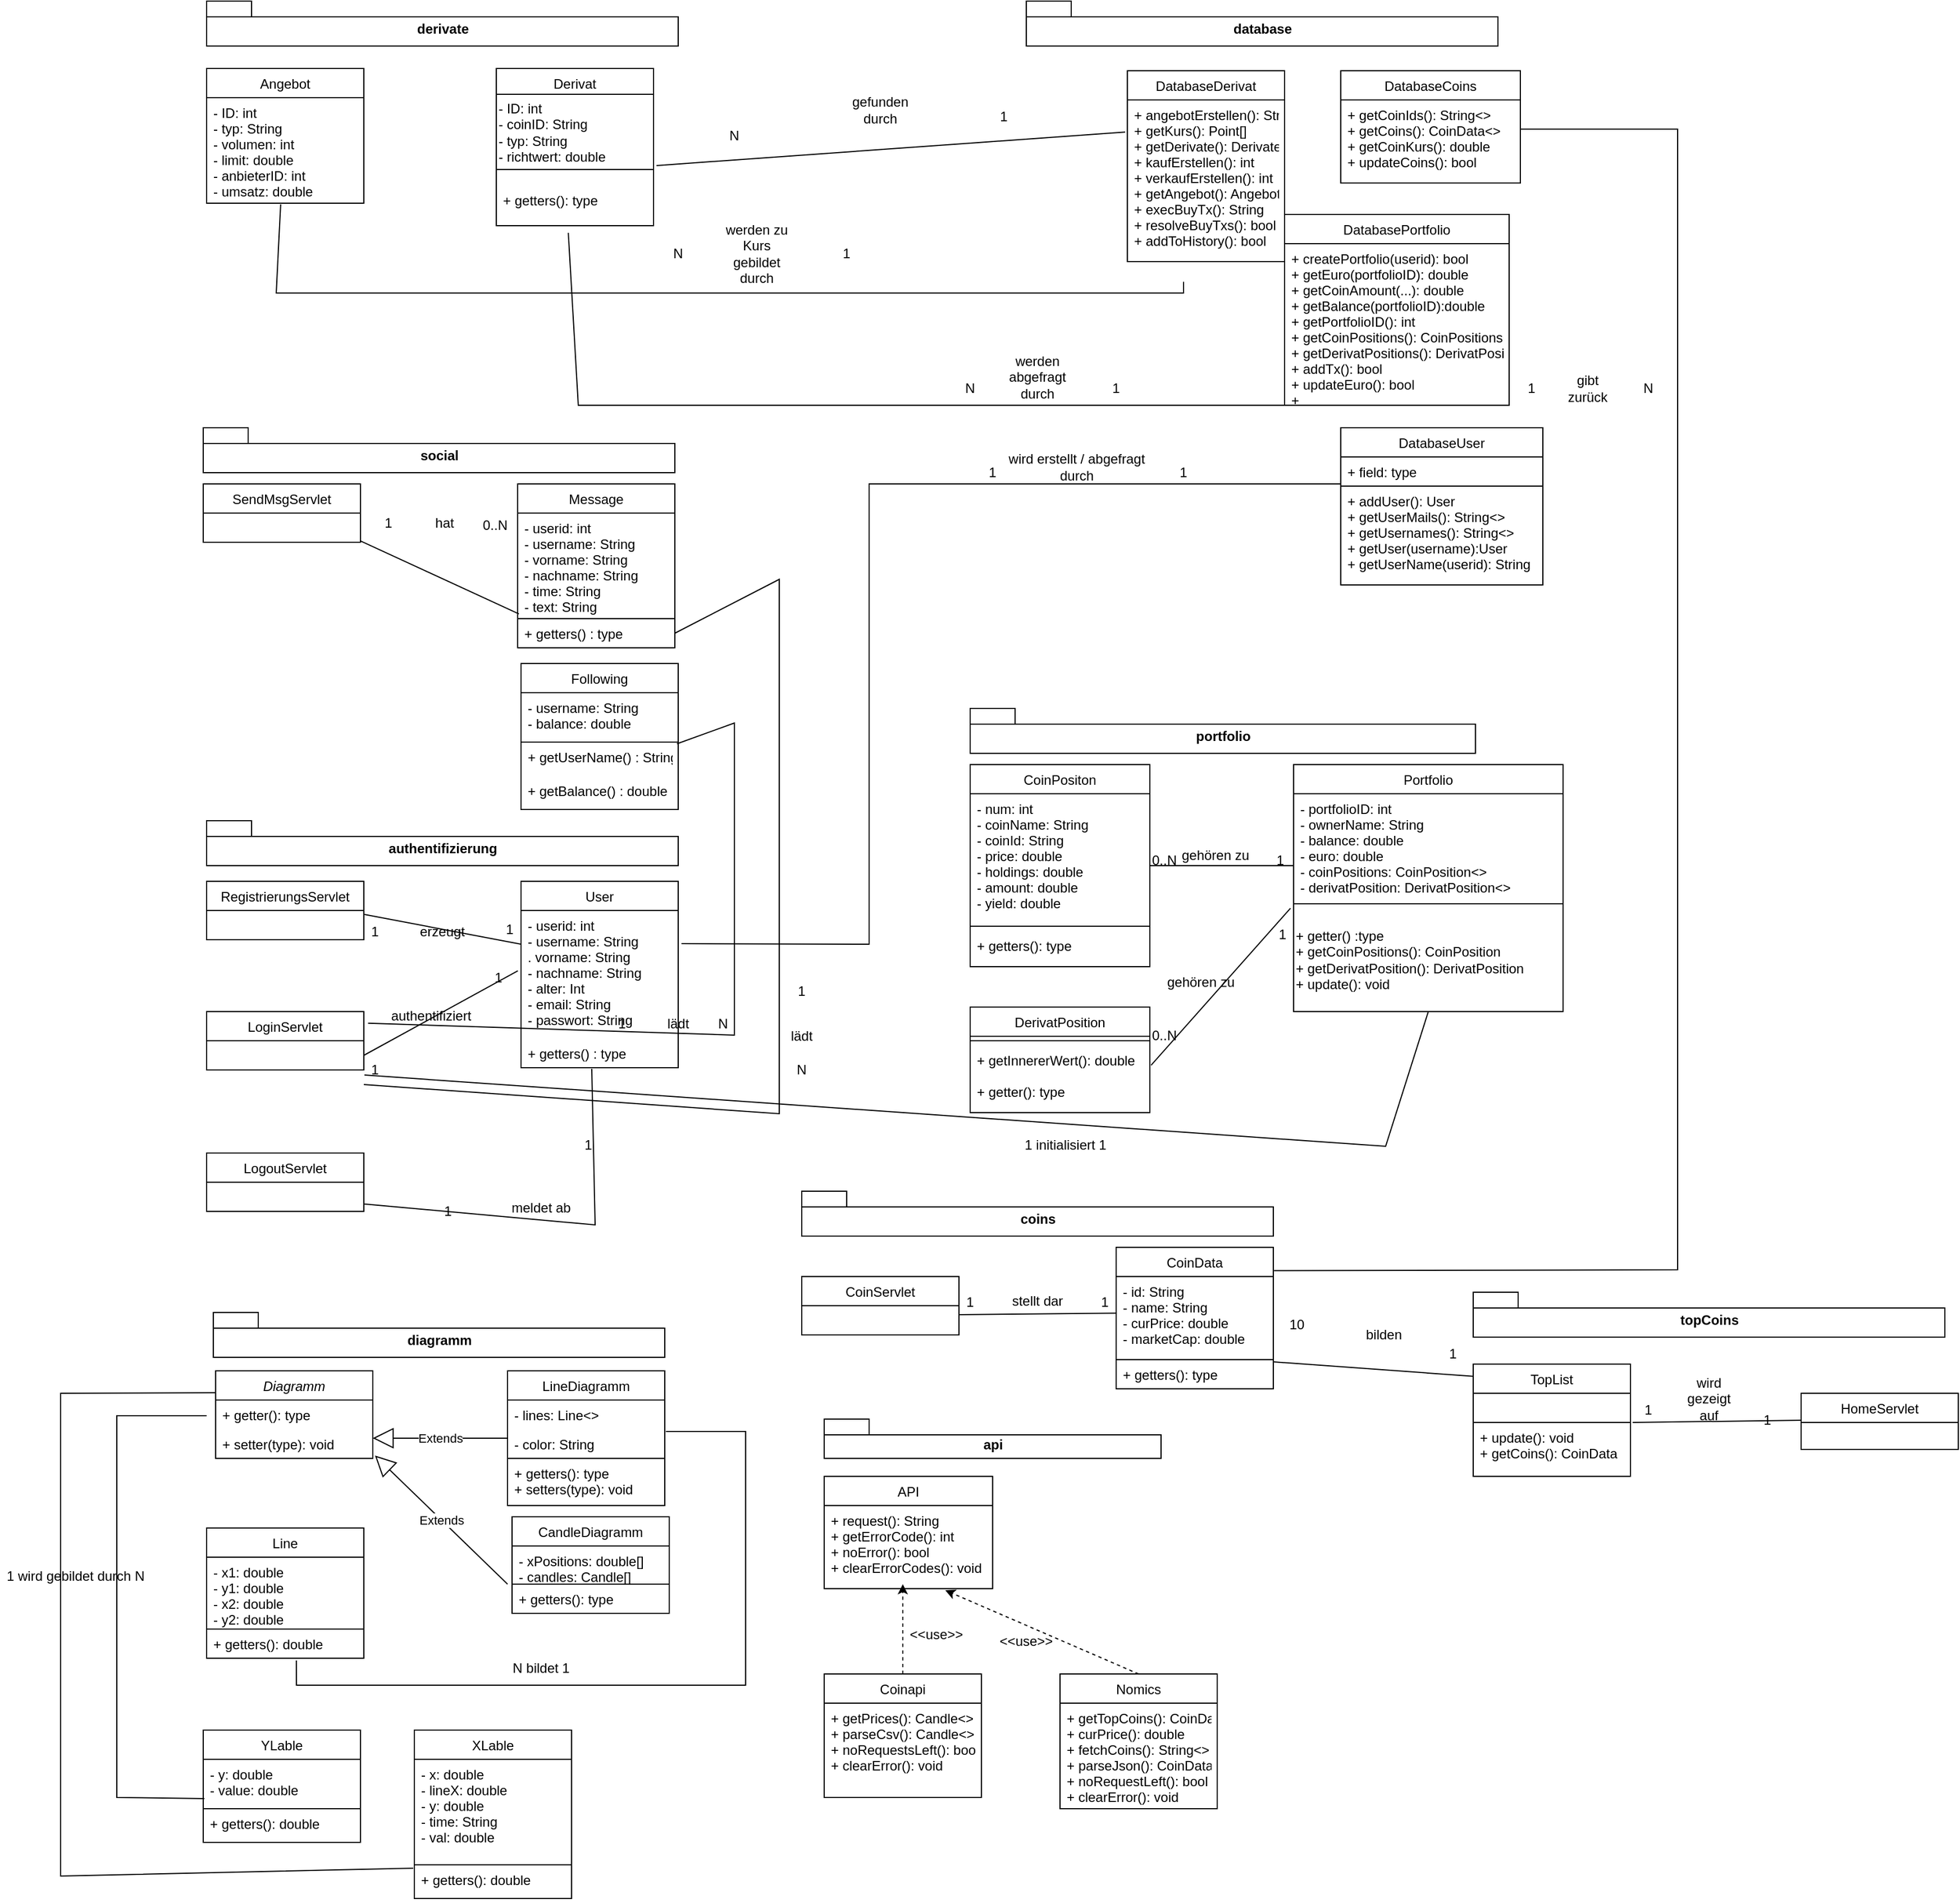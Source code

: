 <mxfile version="17.4.3" type="github">
  <diagram id="C5RBs43oDa-KdzZeNtuy" name="Page-1">
    <mxGraphModel dx="2999" dy="1777" grid="1" gridSize="10" guides="1" tooltips="1" connect="1" arrows="1" fold="1" page="1" pageScale="1" pageWidth="1169" pageHeight="827" math="0" shadow="0">
      <root>
        <mxCell id="WIyWlLk6GJQsqaUBKTNV-0" />
        <mxCell id="WIyWlLk6GJQsqaUBKTNV-1" parent="WIyWlLk6GJQsqaUBKTNV-0" />
        <mxCell id="zkfFHV4jXpPFQw0GAbJ--0" value="CoinPositon" style="swimlane;fontStyle=0;align=center;verticalAlign=top;childLayout=stackLayout;horizontal=1;startSize=26;horizontalStack=0;resizeParent=1;resizeLast=0;collapsible=1;marginBottom=0;rounded=0;shadow=0;strokeWidth=1;" parent="WIyWlLk6GJQsqaUBKTNV-1" vertex="1">
          <mxGeometry x="220" y="120" width="160" height="180" as="geometry">
            <mxRectangle x="230" y="140" width="160" height="26" as="alternateBounds" />
          </mxGeometry>
        </mxCell>
        <mxCell id="zkfFHV4jXpPFQw0GAbJ--2" value="- num: int&#xa;- coinName: String&#xa;- coinId: String&#xa;- price: double&#xa;- holdings: double&#xa;- amount: double&#xa;- yield: double&#xa;" style="text;align=left;verticalAlign=top;spacingLeft=4;spacingRight=4;overflow=hidden;rotatable=0;points=[[0,0.5],[1,0.5]];portConstraint=eastwest;rounded=0;shadow=0;html=0;" parent="zkfFHV4jXpPFQw0GAbJ--0" vertex="1">
          <mxGeometry y="26" width="160" height="114" as="geometry" />
        </mxCell>
        <mxCell id="zkfFHV4jXpPFQw0GAbJ--4" value="" style="line;html=1;strokeWidth=1;align=left;verticalAlign=middle;spacingTop=-1;spacingLeft=3;spacingRight=3;rotatable=0;labelPosition=right;points=[];portConstraint=eastwest;" parent="zkfFHV4jXpPFQw0GAbJ--0" vertex="1">
          <mxGeometry y="140" width="160" height="8" as="geometry" />
        </mxCell>
        <mxCell id="zkfFHV4jXpPFQw0GAbJ--5" value="+ getters(): type" style="text;align=left;verticalAlign=top;spacingLeft=4;spacingRight=4;overflow=hidden;rotatable=0;points=[[0,0.5],[1,0.5]];portConstraint=eastwest;" parent="zkfFHV4jXpPFQw0GAbJ--0" vertex="1">
          <mxGeometry y="148" width="160" height="22" as="geometry" />
        </mxCell>
        <mxCell id="zkfFHV4jXpPFQw0GAbJ--17" value="Portfolio" style="swimlane;fontStyle=0;align=center;verticalAlign=top;childLayout=stackLayout;horizontal=1;startSize=26;horizontalStack=0;resizeParent=1;resizeLast=0;collapsible=1;marginBottom=0;rounded=0;shadow=0;strokeWidth=1;" parent="WIyWlLk6GJQsqaUBKTNV-1" vertex="1">
          <mxGeometry x="508" y="120" width="240" height="220" as="geometry">
            <mxRectangle x="550" y="140" width="160" height="26" as="alternateBounds" />
          </mxGeometry>
        </mxCell>
        <mxCell id="zkfFHV4jXpPFQw0GAbJ--18" value="- portfolioID: int&#xa;- ownerName: String&#xa;- balance: double&#xa;- euro: double&#xa;- coinPositions: CoinPosition&lt;&gt;&#xa;- derivatPosition: DerivatPosition&lt;&gt;" style="text;align=left;verticalAlign=top;spacingLeft=4;spacingRight=4;overflow=hidden;rotatable=0;points=[[0,0.5],[1,0.5]];portConstraint=eastwest;" parent="zkfFHV4jXpPFQw0GAbJ--17" vertex="1">
          <mxGeometry y="26" width="240" height="94" as="geometry" />
        </mxCell>
        <mxCell id="zkfFHV4jXpPFQw0GAbJ--23" value="" style="line;html=1;strokeWidth=1;align=left;verticalAlign=middle;spacingTop=-1;spacingLeft=3;spacingRight=3;rotatable=0;labelPosition=right;points=[];portConstraint=eastwest;" parent="zkfFHV4jXpPFQw0GAbJ--17" vertex="1">
          <mxGeometry y="120" width="240" height="8" as="geometry" />
        </mxCell>
        <mxCell id="riOZHKqeXtfraxiCCozO-272" value="&lt;span style=&quot;&quot;&gt;+ getter() :type&lt;/span&gt;&lt;br style=&quot;padding: 0px; margin: 0px;&quot;&gt;&lt;span style=&quot;&quot;&gt;+ getCoinPositions(): CoinPosition&lt;/span&gt;&lt;br style=&quot;padding: 0px; margin: 0px;&quot;&gt;&lt;span style=&quot;&quot;&gt;+ getDerivatPosition(): DerivatPosition&lt;/span&gt;&lt;br style=&quot;padding: 0px; margin: 0px;&quot;&gt;&lt;span style=&quot;&quot;&gt;+ update(): void&lt;/span&gt;" style="text;html=1;strokeColor=none;fillColor=none;align=left;verticalAlign=middle;whiteSpace=wrap;rounded=0;" parent="zkfFHV4jXpPFQw0GAbJ--17" vertex="1">
          <mxGeometry y="128" width="240" height="92" as="geometry" />
        </mxCell>
        <mxCell id="zkfFHV4jXpPFQw0GAbJ--26" value="" style="endArrow=none;shadow=0;strokeWidth=1;rounded=0;endFill=0;edgeStyle=elbowEdgeStyle;elbow=vertical;strokeColor=default;" parent="WIyWlLk6GJQsqaUBKTNV-1" source="zkfFHV4jXpPFQw0GAbJ--0" target="zkfFHV4jXpPFQw0GAbJ--17" edge="1">
          <mxGeometry x="0.5" y="41" relative="1" as="geometry">
            <mxPoint x="380" y="192" as="sourcePoint" />
            <mxPoint x="540" y="192" as="targetPoint" />
            <mxPoint x="-40" y="32" as="offset" />
          </mxGeometry>
        </mxCell>
        <mxCell id="zkfFHV4jXpPFQw0GAbJ--27" value="0..N" style="resizable=0;align=left;verticalAlign=bottom;labelBackgroundColor=none;fontSize=12;" parent="zkfFHV4jXpPFQw0GAbJ--26" connectable="0" vertex="1">
          <mxGeometry x="-1" relative="1" as="geometry">
            <mxPoint y="4" as="offset" />
          </mxGeometry>
        </mxCell>
        <mxCell id="zkfFHV4jXpPFQw0GAbJ--28" value="1" style="resizable=0;align=right;verticalAlign=bottom;labelBackgroundColor=none;fontSize=12;" parent="zkfFHV4jXpPFQw0GAbJ--26" connectable="0" vertex="1">
          <mxGeometry x="1" relative="1" as="geometry">
            <mxPoint x="-7" y="4" as="offset" />
          </mxGeometry>
        </mxCell>
        <mxCell id="zkfFHV4jXpPFQw0GAbJ--29" value="gehören zu" style="text;html=1;resizable=0;points=[];;align=center;verticalAlign=middle;labelBackgroundColor=none;rounded=0;shadow=0;strokeWidth=1;fontSize=12;" parent="zkfFHV4jXpPFQw0GAbJ--26" vertex="1" connectable="0">
          <mxGeometry x="0.5" y="49" relative="1" as="geometry">
            <mxPoint x="-38" y="40" as="offset" />
          </mxGeometry>
        </mxCell>
        <mxCell id="riOZHKqeXtfraxiCCozO-1" value="DerivatPosition&#xa;" style="swimlane;fontStyle=0;align=center;verticalAlign=top;childLayout=stackLayout;horizontal=1;startSize=26;horizontalStack=0;resizeParent=1;resizeParentMax=0;resizeLast=0;collapsible=1;marginBottom=0;" parent="WIyWlLk6GJQsqaUBKTNV-1" vertex="1">
          <mxGeometry x="220" y="336" width="160" height="94" as="geometry" />
        </mxCell>
        <mxCell id="riOZHKqeXtfraxiCCozO-3" value="" style="line;strokeWidth=1;fillColor=none;align=left;verticalAlign=middle;spacingTop=-1;spacingLeft=3;spacingRight=3;rotatable=0;labelPosition=right;points=[];portConstraint=eastwest;" parent="riOZHKqeXtfraxiCCozO-1" vertex="1">
          <mxGeometry y="26" width="160" height="8" as="geometry" />
        </mxCell>
        <mxCell id="riOZHKqeXtfraxiCCozO-4" value="+ getInnererWert(): double&#xa;&#xa;+ getter(): type" style="text;strokeColor=none;fillColor=none;align=left;verticalAlign=top;spacingLeft=4;spacingRight=4;overflow=hidden;rotatable=0;points=[[0,0.5],[1,0.5]];portConstraint=eastwest;" parent="riOZHKqeXtfraxiCCozO-1" vertex="1">
          <mxGeometry y="34" width="160" height="60" as="geometry" />
        </mxCell>
        <mxCell id="riOZHKqeXtfraxiCCozO-6" value="gehören zu" style="text;html=1;resizable=0;points=[];;align=center;verticalAlign=middle;labelBackgroundColor=none;rounded=0;shadow=0;strokeWidth=1;fontSize=12;" parent="WIyWlLk6GJQsqaUBKTNV-1" vertex="1" connectable="0">
          <mxGeometry x="430" y="310" as="geometry">
            <mxPoint x="-5" y="4" as="offset" />
          </mxGeometry>
        </mxCell>
        <mxCell id="riOZHKqeXtfraxiCCozO-7" value="0..N" style="resizable=0;align=left;verticalAlign=bottom;labelBackgroundColor=none;fontSize=12;" parent="WIyWlLk6GJQsqaUBKTNV-1" connectable="0" vertex="1">
          <mxGeometry x="380" y="370" as="geometry" />
        </mxCell>
        <mxCell id="riOZHKqeXtfraxiCCozO-8" value="1" style="resizable=0;align=right;verticalAlign=bottom;labelBackgroundColor=none;fontSize=12;" parent="WIyWlLk6GJQsqaUBKTNV-1" connectable="0" vertex="1">
          <mxGeometry x="508.003" y="210" as="geometry">
            <mxPoint x="-5" y="70" as="offset" />
          </mxGeometry>
        </mxCell>
        <mxCell id="riOZHKqeXtfraxiCCozO-9" value="" style="endArrow=none;html=1;rounded=0;entryX=-0.017;entryY=-0.013;entryDx=0;entryDy=0;entryPerimeter=0;exitX=1.007;exitY=0.994;exitDx=0;exitDy=0;exitPerimeter=0;" parent="WIyWlLk6GJQsqaUBKTNV-1" edge="1">
          <mxGeometry width="50" height="50" relative="1" as="geometry">
            <mxPoint x="381.12" y="387.844" as="sourcePoint" />
            <mxPoint x="505.28" y="247.948" as="targetPoint" />
          </mxGeometry>
        </mxCell>
        <mxCell id="riOZHKqeXtfraxiCCozO-11" value="Diagramm" style="swimlane;fontStyle=2;childLayout=stackLayout;horizontal=1;startSize=26;fillColor=none;horizontalStack=0;resizeParent=1;resizeParentMax=0;resizeLast=0;collapsible=1;marginBottom=0;" parent="WIyWlLk6GJQsqaUBKTNV-1" vertex="1">
          <mxGeometry x="-452" y="660" width="140" height="78" as="geometry" />
        </mxCell>
        <mxCell id="riOZHKqeXtfraxiCCozO-12" value="+ getter(): type" style="text;strokeColor=none;fillColor=none;align=left;verticalAlign=top;spacingLeft=4;spacingRight=4;overflow=hidden;rotatable=0;points=[[0,0.5],[1,0.5]];portConstraint=eastwest;" parent="riOZHKqeXtfraxiCCozO-11" vertex="1">
          <mxGeometry y="26" width="140" height="26" as="geometry" />
        </mxCell>
        <mxCell id="riOZHKqeXtfraxiCCozO-13" value="+ setter(type): void" style="text;strokeColor=none;fillColor=none;align=left;verticalAlign=top;spacingLeft=4;spacingRight=4;overflow=hidden;rotatable=0;points=[[0,0.5],[1,0.5]];portConstraint=eastwest;" parent="riOZHKqeXtfraxiCCozO-11" vertex="1">
          <mxGeometry y="52" width="140" height="26" as="geometry" />
        </mxCell>
        <mxCell id="riOZHKqeXtfraxiCCozO-15" value="Extends" style="endArrow=block;endSize=16;endFill=0;html=1;rounded=0;strokeColor=default;" parent="WIyWlLk6GJQsqaUBKTNV-1" edge="1">
          <mxGeometry width="160" relative="1" as="geometry">
            <mxPoint x="-192" y="720" as="sourcePoint" />
            <mxPoint x="-312" y="720" as="targetPoint" />
          </mxGeometry>
        </mxCell>
        <mxCell id="riOZHKqeXtfraxiCCozO-16" value="LineDiagramm" style="swimlane;fontStyle=0;childLayout=stackLayout;horizontal=1;startSize=26;fillColor=none;horizontalStack=0;resizeParent=1;resizeParentMax=0;resizeLast=0;collapsible=1;marginBottom=0;" parent="WIyWlLk6GJQsqaUBKTNV-1" vertex="1">
          <mxGeometry x="-192" y="660" width="140" height="120" as="geometry" />
        </mxCell>
        <mxCell id="riOZHKqeXtfraxiCCozO-17" value="- lines: Line&lt;&gt;" style="text;strokeColor=none;fillColor=none;align=left;verticalAlign=top;spacingLeft=4;spacingRight=4;overflow=hidden;rotatable=0;points=[[0,0.5],[1,0.5]];portConstraint=eastwest;" parent="riOZHKqeXtfraxiCCozO-16" vertex="1">
          <mxGeometry y="26" width="140" height="26" as="geometry" />
        </mxCell>
        <mxCell id="riOZHKqeXtfraxiCCozO-18" value="- color: String" style="text;strokeColor=none;fillColor=none;align=left;verticalAlign=top;spacingLeft=4;spacingRight=4;overflow=hidden;rotatable=0;points=[[0,0.5],[1,0.5]];portConstraint=eastwest;" parent="riOZHKqeXtfraxiCCozO-16" vertex="1">
          <mxGeometry y="52" width="140" height="26" as="geometry" />
        </mxCell>
        <mxCell id="riOZHKqeXtfraxiCCozO-19" value="+ getters(): type&#xa;+ setters(type): void" style="text;strokeColor=default;fillColor=none;align=left;verticalAlign=top;spacingLeft=4;spacingRight=4;overflow=hidden;rotatable=0;points=[[0,0.5],[1,0.5]];portConstraint=eastwest;" parent="riOZHKqeXtfraxiCCozO-16" vertex="1">
          <mxGeometry y="78" width="140" height="42" as="geometry" />
        </mxCell>
        <mxCell id="riOZHKqeXtfraxiCCozO-24" value="CandleDiagramm" style="swimlane;fontStyle=0;childLayout=stackLayout;horizontal=1;startSize=26;fillColor=none;horizontalStack=0;resizeParent=1;resizeParentMax=0;resizeLast=0;collapsible=1;marginBottom=0;" parent="WIyWlLk6GJQsqaUBKTNV-1" vertex="1">
          <mxGeometry x="-188" y="790" width="140" height="86" as="geometry" />
        </mxCell>
        <mxCell id="riOZHKqeXtfraxiCCozO-25" value="- xPositions: double[]&#xa;- candles: Candle[]" style="text;strokeColor=none;fillColor=none;align=left;verticalAlign=top;spacingLeft=4;spacingRight=4;overflow=hidden;rotatable=0;points=[[0,0.5],[1,0.5]];portConstraint=eastwest;" parent="riOZHKqeXtfraxiCCozO-24" vertex="1">
          <mxGeometry y="26" width="140" height="34" as="geometry" />
        </mxCell>
        <mxCell id="riOZHKqeXtfraxiCCozO-26" value="+ getters(): type" style="text;strokeColor=default;fillColor=none;align=left;verticalAlign=top;spacingLeft=4;spacingRight=4;overflow=hidden;rotatable=0;points=[[0,0.5],[1,0.5]];portConstraint=eastwest;" parent="riOZHKqeXtfraxiCCozO-24" vertex="1">
          <mxGeometry y="60" width="140" height="26" as="geometry" />
        </mxCell>
        <mxCell id="riOZHKqeXtfraxiCCozO-28" value="Extends" style="endArrow=block;endSize=16;endFill=0;html=1;rounded=0;strokeColor=default;entryX=1.014;entryY=0.904;entryDx=0;entryDy=0;entryPerimeter=0;" parent="WIyWlLk6GJQsqaUBKTNV-1" target="riOZHKqeXtfraxiCCozO-13" edge="1">
          <mxGeometry width="160" relative="1" as="geometry">
            <mxPoint x="-192" y="850" as="sourcePoint" />
            <mxPoint x="-212" y="890" as="targetPoint" />
          </mxGeometry>
        </mxCell>
        <mxCell id="riOZHKqeXtfraxiCCozO-33" value="SendMsgServlet" style="swimlane;fontStyle=0;childLayout=stackLayout;horizontal=1;startSize=26;fillColor=none;horizontalStack=0;resizeParent=1;resizeParentMax=0;resizeLast=0;collapsible=1;marginBottom=0;" parent="WIyWlLk6GJQsqaUBKTNV-1" vertex="1">
          <mxGeometry x="-463" y="-130" width="140" height="52" as="geometry" />
        </mxCell>
        <mxCell id="riOZHKqeXtfraxiCCozO-37" value="Message" style="swimlane;fontStyle=0;childLayout=stackLayout;horizontal=1;startSize=26;fillColor=none;horizontalStack=0;resizeParent=1;resizeParentMax=0;resizeLast=0;collapsible=1;marginBottom=0;" parent="WIyWlLk6GJQsqaUBKTNV-1" vertex="1">
          <mxGeometry x="-183" y="-130" width="140" height="146" as="geometry" />
        </mxCell>
        <mxCell id="riOZHKqeXtfraxiCCozO-38" value="- userid: int &#xa;- username: String&#xa;- vorname: String&#xa;- nachname: String&#xa;- time: String&#xa;- text: String" style="text;strokeColor=default;fillColor=none;align=left;verticalAlign=top;spacingLeft=4;spacingRight=4;overflow=hidden;rotatable=0;points=[[0,0.5],[1,0.5]];portConstraint=eastwest;" parent="riOZHKqeXtfraxiCCozO-37" vertex="1">
          <mxGeometry y="26" width="140" height="94" as="geometry" />
        </mxCell>
        <mxCell id="riOZHKqeXtfraxiCCozO-39" value="+ getters() : type" style="text;strokeColor=none;fillColor=none;align=left;verticalAlign=top;spacingLeft=4;spacingRight=4;overflow=hidden;rotatable=0;points=[[0,0.5],[1,0.5]];portConstraint=eastwest;" parent="riOZHKqeXtfraxiCCozO-37" vertex="1">
          <mxGeometry y="120" width="140" height="26" as="geometry" />
        </mxCell>
        <mxCell id="riOZHKqeXtfraxiCCozO-41" value="" style="endArrow=none;html=1;rounded=0;strokeColor=default;entryX=0.008;entryY=0.955;entryDx=0;entryDy=0;entryPerimeter=0;exitX=1;exitY=0.955;exitDx=0;exitDy=0;exitPerimeter=0;" parent="WIyWlLk6GJQsqaUBKTNV-1" target="riOZHKqeXtfraxiCCozO-38" edge="1">
          <mxGeometry width="50" height="50" relative="1" as="geometry">
            <mxPoint x="-323" y="-79.17" as="sourcePoint" />
            <mxPoint x="-243" y="-110" as="targetPoint" />
          </mxGeometry>
        </mxCell>
        <mxCell id="riOZHKqeXtfraxiCCozO-46" value="hat" style="text;html=1;strokeColor=none;fillColor=none;align=center;verticalAlign=middle;whiteSpace=wrap;rounded=0;" parent="WIyWlLk6GJQsqaUBKTNV-1" vertex="1">
          <mxGeometry x="-263" y="-110" width="30" height="30" as="geometry" />
        </mxCell>
        <mxCell id="riOZHKqeXtfraxiCCozO-47" value="1" style="text;html=1;strokeColor=none;fillColor=none;align=center;verticalAlign=middle;whiteSpace=wrap;rounded=0;" parent="WIyWlLk6GJQsqaUBKTNV-1" vertex="1">
          <mxGeometry x="-323" y="-105" width="50" height="20" as="geometry" />
        </mxCell>
        <mxCell id="riOZHKqeXtfraxiCCozO-48" value="0..N" style="text;html=1;strokeColor=none;fillColor=none;align=center;verticalAlign=middle;whiteSpace=wrap;rounded=0;" parent="WIyWlLk6GJQsqaUBKTNV-1" vertex="1">
          <mxGeometry x="-233" y="-108" width="60" height="30" as="geometry" />
        </mxCell>
        <mxCell id="riOZHKqeXtfraxiCCozO-49" value="social&lt;br&gt;" style="shape=folder;fontStyle=1;spacingTop=10;tabWidth=40;tabHeight=14;tabPosition=left;html=1;" parent="WIyWlLk6GJQsqaUBKTNV-1" vertex="1">
          <mxGeometry x="-463" y="-180" width="420" height="40" as="geometry" />
        </mxCell>
        <mxCell id="riOZHKqeXtfraxiCCozO-50" value="topCoins" style="shape=folder;fontStyle=1;spacingTop=10;tabWidth=40;tabHeight=14;tabPosition=left;html=1;" parent="WIyWlLk6GJQsqaUBKTNV-1" vertex="1">
          <mxGeometry x="668" y="590" width="420" height="40" as="geometry" />
        </mxCell>
        <mxCell id="riOZHKqeXtfraxiCCozO-52" value="coins" style="shape=folder;fontStyle=1;spacingTop=10;tabWidth=40;tabHeight=14;tabPosition=left;html=1;" parent="WIyWlLk6GJQsqaUBKTNV-1" vertex="1">
          <mxGeometry x="70" y="500" width="420" height="40" as="geometry" />
        </mxCell>
        <mxCell id="riOZHKqeXtfraxiCCozO-53" value="CoinData" style="swimlane;fontStyle=0;childLayout=stackLayout;horizontal=1;startSize=26;fillColor=none;horizontalStack=0;resizeParent=1;resizeParentMax=0;resizeLast=0;collapsible=1;marginBottom=0;" parent="WIyWlLk6GJQsqaUBKTNV-1" vertex="1">
          <mxGeometry x="350" y="550" width="140" height="126" as="geometry" />
        </mxCell>
        <mxCell id="riOZHKqeXtfraxiCCozO-54" value="- id: String&#xa;- name: String&#xa;- curPrice: double&#xa;- marketCap: double" style="text;strokeColor=none;fillColor=none;align=left;verticalAlign=top;spacingLeft=4;spacingRight=4;overflow=hidden;rotatable=0;points=[[0,0.5],[1,0.5]];portConstraint=eastwest;" parent="riOZHKqeXtfraxiCCozO-53" vertex="1">
          <mxGeometry y="26" width="140" height="74" as="geometry" />
        </mxCell>
        <mxCell id="riOZHKqeXtfraxiCCozO-56" value="+ getters(): type" style="text;strokeColor=default;fillColor=none;align=left;verticalAlign=top;spacingLeft=4;spacingRight=4;overflow=hidden;rotatable=0;points=[[0,0.5],[1,0.5]];portConstraint=eastwest;" parent="riOZHKqeXtfraxiCCozO-53" vertex="1">
          <mxGeometry y="100" width="140" height="26" as="geometry" />
        </mxCell>
        <mxCell id="riOZHKqeXtfraxiCCozO-57" value="TopList" style="swimlane;fontStyle=0;childLayout=stackLayout;horizontal=1;startSize=26;fillColor=none;horizontalStack=0;resizeParent=1;resizeParentMax=0;resizeLast=0;collapsible=1;marginBottom=0;" parent="WIyWlLk6GJQsqaUBKTNV-1" vertex="1">
          <mxGeometry x="668" y="654" width="140" height="100" as="geometry" />
        </mxCell>
        <mxCell id="riOZHKqeXtfraxiCCozO-59" value="" style="text;strokeColor=default;fillColor=none;align=left;verticalAlign=top;spacingLeft=4;spacingRight=4;overflow=hidden;rotatable=0;points=[[0,0.5],[1,0.5]];portConstraint=eastwest;" parent="riOZHKqeXtfraxiCCozO-57" vertex="1">
          <mxGeometry y="26" width="140" height="26" as="geometry" />
        </mxCell>
        <mxCell id="riOZHKqeXtfraxiCCozO-60" value="+ update(): void&#xa;+ getCoins(): CoinData" style="text;strokeColor=none;fillColor=none;align=left;verticalAlign=top;spacingLeft=4;spacingRight=4;overflow=hidden;rotatable=0;points=[[0,0.5],[1,0.5]];portConstraint=eastwest;" parent="riOZHKqeXtfraxiCCozO-57" vertex="1">
          <mxGeometry y="52" width="140" height="48" as="geometry" />
        </mxCell>
        <mxCell id="riOZHKqeXtfraxiCCozO-61" value="portfolio" style="shape=folder;fontStyle=1;spacingTop=10;tabWidth=40;tabHeight=14;tabPosition=left;html=1;" parent="WIyWlLk6GJQsqaUBKTNV-1" vertex="1">
          <mxGeometry x="220" y="70" width="450" height="40" as="geometry" />
        </mxCell>
        <mxCell id="riOZHKqeXtfraxiCCozO-62" value="" style="endArrow=none;html=1;rounded=0;strokeColor=default;exitX=1;exitY=0.077;exitDx=0;exitDy=0;exitPerimeter=0;entryX=0;entryY=0.109;entryDx=0;entryDy=0;entryPerimeter=0;" parent="WIyWlLk6GJQsqaUBKTNV-1" source="riOZHKqeXtfraxiCCozO-56" target="riOZHKqeXtfraxiCCozO-57" edge="1">
          <mxGeometry width="50" height="50" relative="1" as="geometry">
            <mxPoint x="570" y="720" as="sourcePoint" />
            <mxPoint x="660" y="660" as="targetPoint" />
          </mxGeometry>
        </mxCell>
        <mxCell id="riOZHKqeXtfraxiCCozO-63" value="bilden" style="text;html=1;strokeColor=none;fillColor=none;align=center;verticalAlign=middle;whiteSpace=wrap;rounded=0;" parent="WIyWlLk6GJQsqaUBKTNV-1" vertex="1">
          <mxGeometry x="540.5" y="622" width="95" height="12" as="geometry" />
        </mxCell>
        <mxCell id="riOZHKqeXtfraxiCCozO-64" value="1" style="text;html=1;strokeColor=none;fillColor=none;align=center;verticalAlign=middle;whiteSpace=wrap;rounded=0;" parent="WIyWlLk6GJQsqaUBKTNV-1" vertex="1">
          <mxGeometry x="620" y="630" width="60" height="30" as="geometry" />
        </mxCell>
        <mxCell id="riOZHKqeXtfraxiCCozO-65" value="10" style="text;html=1;strokeColor=none;fillColor=none;align=center;verticalAlign=middle;whiteSpace=wrap;rounded=0;" parent="WIyWlLk6GJQsqaUBKTNV-1" vertex="1">
          <mxGeometry x="480.5" y="604" width="60" height="30" as="geometry" />
        </mxCell>
        <mxCell id="riOZHKqeXtfraxiCCozO-66" value="HomeServlet" style="swimlane;fontStyle=0;childLayout=stackLayout;horizontal=1;startSize=26;fillColor=none;horizontalStack=0;resizeParent=1;resizeParentMax=0;resizeLast=0;collapsible=1;marginBottom=0;" parent="WIyWlLk6GJQsqaUBKTNV-1" vertex="1">
          <mxGeometry x="960" y="680" width="140" height="50" as="geometry" />
        </mxCell>
        <mxCell id="riOZHKqeXtfraxiCCozO-70" value="" style="endArrow=none;html=1;rounded=0;strokeColor=default;entryX=1;entryY=0.5;entryDx=0;entryDy=0;" parent="WIyWlLk6GJQsqaUBKTNV-1" target="riOZHKqeXtfraxiCCozO-71" edge="1">
          <mxGeometry width="50" height="50" relative="1" as="geometry">
            <mxPoint x="810" y="706" as="sourcePoint" />
            <mxPoint x="940" y="680.156" as="targetPoint" />
          </mxGeometry>
        </mxCell>
        <mxCell id="riOZHKqeXtfraxiCCozO-71" value="1" style="text;html=1;strokeColor=none;fillColor=none;align=center;verticalAlign=middle;whiteSpace=wrap;rounded=0;" parent="WIyWlLk6GJQsqaUBKTNV-1" vertex="1">
          <mxGeometry x="900" y="689" width="60" height="30" as="geometry" />
        </mxCell>
        <mxCell id="riOZHKqeXtfraxiCCozO-72" value="1" style="text;html=1;strokeColor=none;fillColor=none;align=center;verticalAlign=middle;whiteSpace=wrap;rounded=0;" parent="WIyWlLk6GJQsqaUBKTNV-1" vertex="1">
          <mxGeometry x="800" y="680" width="48" height="30" as="geometry" />
        </mxCell>
        <mxCell id="riOZHKqeXtfraxiCCozO-73" value="wird gezeigt auf" style="text;html=1;strokeColor=none;fillColor=none;align=center;verticalAlign=middle;whiteSpace=wrap;rounded=0;" parent="WIyWlLk6GJQsqaUBKTNV-1" vertex="1">
          <mxGeometry x="848" y="670" width="60" height="30" as="geometry" />
        </mxCell>
        <mxCell id="riOZHKqeXtfraxiCCozO-74" value="CoinServlet" style="swimlane;fontStyle=0;childLayout=stackLayout;horizontal=1;startSize=26;fillColor=none;horizontalStack=0;resizeParent=1;resizeParentMax=0;resizeLast=0;collapsible=1;marginBottom=0;" parent="WIyWlLk6GJQsqaUBKTNV-1" vertex="1">
          <mxGeometry x="70" y="576" width="140" height="52" as="geometry" />
        </mxCell>
        <mxCell id="riOZHKqeXtfraxiCCozO-78" value="" style="endArrow=none;html=1;rounded=0;strokeColor=default;entryX=0.004;entryY=0.256;entryDx=0;entryDy=0;entryPerimeter=0;" parent="WIyWlLk6GJQsqaUBKTNV-1" edge="1">
          <mxGeometry width="50" height="50" relative="1" as="geometry">
            <mxPoint x="210" y="610" as="sourcePoint" />
            <mxPoint x="350.56" y="608.656" as="targetPoint" />
          </mxGeometry>
        </mxCell>
        <mxCell id="riOZHKqeXtfraxiCCozO-79" value="1" style="text;html=1;strokeColor=none;fillColor=none;align=center;verticalAlign=middle;whiteSpace=wrap;rounded=0;" parent="WIyWlLk6GJQsqaUBKTNV-1" vertex="1">
          <mxGeometry x="190" y="584" width="60" height="30" as="geometry" />
        </mxCell>
        <mxCell id="riOZHKqeXtfraxiCCozO-80" value="1" style="text;html=1;strokeColor=none;fillColor=none;align=center;verticalAlign=middle;whiteSpace=wrap;rounded=0;" parent="WIyWlLk6GJQsqaUBKTNV-1" vertex="1">
          <mxGeometry x="310" y="583" width="60" height="31" as="geometry" />
        </mxCell>
        <mxCell id="riOZHKqeXtfraxiCCozO-81" value="stellt dar" style="text;html=1;strokeColor=none;fillColor=none;align=center;verticalAlign=middle;whiteSpace=wrap;rounded=0;" parent="WIyWlLk6GJQsqaUBKTNV-1" vertex="1">
          <mxGeometry x="250" y="583" width="60" height="30" as="geometry" />
        </mxCell>
        <mxCell id="riOZHKqeXtfraxiCCozO-169" value="authentifizierung" style="shape=folder;fontStyle=1;spacingTop=10;tabWidth=40;tabHeight=14;tabPosition=left;html=1;" parent="WIyWlLk6GJQsqaUBKTNV-1" vertex="1">
          <mxGeometry x="-460" y="170" width="420" height="40" as="geometry" />
        </mxCell>
        <mxCell id="riOZHKqeXtfraxiCCozO-170" value="RegistrierungsServlet" style="swimlane;fontStyle=0;childLayout=stackLayout;horizontal=1;startSize=26;fillColor=none;horizontalStack=0;resizeParent=1;resizeParentMax=0;resizeLast=0;collapsible=1;marginBottom=0;" parent="WIyWlLk6GJQsqaUBKTNV-1" vertex="1">
          <mxGeometry x="-460" y="224" width="140" height="52" as="geometry" />
        </mxCell>
        <mxCell id="riOZHKqeXtfraxiCCozO-174" value="User" style="swimlane;fontStyle=0;childLayout=stackLayout;horizontal=1;startSize=26;fillColor=none;horizontalStack=0;resizeParent=1;resizeParentMax=0;resizeLast=0;collapsible=1;marginBottom=0;" parent="WIyWlLk6GJQsqaUBKTNV-1" vertex="1">
          <mxGeometry x="-180" y="224" width="140" height="166" as="geometry" />
        </mxCell>
        <mxCell id="riOZHKqeXtfraxiCCozO-175" value="- userid: int&#xa;- username: String&#xa;. vorname: String&#xa;- nachname: String&#xa;- alter: Int&#xa;- email: String&#xa;- passwort: String" style="text;strokeColor=none;fillColor=none;align=left;verticalAlign=top;spacingLeft=4;spacingRight=4;overflow=hidden;rotatable=0;points=[[0,0.5],[1,0.5]];portConstraint=eastwest;" parent="riOZHKqeXtfraxiCCozO-174" vertex="1">
          <mxGeometry y="26" width="140" height="114" as="geometry" />
        </mxCell>
        <mxCell id="riOZHKqeXtfraxiCCozO-291" value="+ getters() : type" style="text;strokeColor=none;fillColor=none;align=left;verticalAlign=top;spacingLeft=4;spacingRight=4;overflow=hidden;rotatable=0;points=[[0,0.5],[1,0.5]];portConstraint=eastwest;" parent="riOZHKqeXtfraxiCCozO-174" vertex="1">
          <mxGeometry y="140" width="140" height="26" as="geometry" />
        </mxCell>
        <mxCell id="riOZHKqeXtfraxiCCozO-178" value="" style="endArrow=none;html=1;rounded=0;strokeColor=default;exitX=1.004;exitY=0.135;exitDx=0;exitDy=0;exitPerimeter=0;" parent="WIyWlLk6GJQsqaUBKTNV-1" edge="1">
          <mxGeometry width="50" height="50" relative="1" as="geometry">
            <mxPoint x="-319.44" y="253.51" as="sourcePoint" />
            <mxPoint x="-180" y="280" as="targetPoint" />
          </mxGeometry>
        </mxCell>
        <mxCell id="riOZHKqeXtfraxiCCozO-179" value="erzeugt" style="text;html=1;strokeColor=none;fillColor=none;align=center;verticalAlign=middle;whiteSpace=wrap;rounded=0;" parent="WIyWlLk6GJQsqaUBKTNV-1" vertex="1">
          <mxGeometry x="-280" y="254" width="60" height="30" as="geometry" />
        </mxCell>
        <mxCell id="riOZHKqeXtfraxiCCozO-180" value="1" style="text;html=1;strokeColor=none;fillColor=none;align=center;verticalAlign=middle;whiteSpace=wrap;rounded=0;" parent="WIyWlLk6GJQsqaUBKTNV-1" vertex="1">
          <mxGeometry x="-340" y="261" width="60" height="16" as="geometry" />
        </mxCell>
        <mxCell id="riOZHKqeXtfraxiCCozO-183" value="1" style="text;html=1;strokeColor=none;fillColor=none;align=center;verticalAlign=middle;whiteSpace=wrap;rounded=0;" parent="WIyWlLk6GJQsqaUBKTNV-1" vertex="1">
          <mxGeometry x="-220" y="254" width="60" height="26" as="geometry" />
        </mxCell>
        <mxCell id="riOZHKqeXtfraxiCCozO-184" value="LoginServlet" style="swimlane;fontStyle=0;childLayout=stackLayout;horizontal=1;startSize=26;fillColor=none;horizontalStack=0;resizeParent=1;resizeParentMax=0;resizeLast=0;collapsible=1;marginBottom=0;" parent="WIyWlLk6GJQsqaUBKTNV-1" vertex="1">
          <mxGeometry x="-460" y="340" width="140" height="52" as="geometry" />
        </mxCell>
        <mxCell id="riOZHKqeXtfraxiCCozO-190" value="" style="endArrow=none;html=1;rounded=0;strokeColor=default;entryX=-0.02;entryY=1.064;entryDx=0;entryDy=0;entryPerimeter=0;exitX=1;exitY=0.5;exitDx=0;exitDy=0;" parent="WIyWlLk6GJQsqaUBKTNV-1" edge="1">
          <mxGeometry width="50" height="50" relative="1" as="geometry">
            <mxPoint x="-320" y="379" as="sourcePoint" />
            <mxPoint x="-182.8" y="303.664" as="targetPoint" />
          </mxGeometry>
        </mxCell>
        <mxCell id="riOZHKqeXtfraxiCCozO-191" value="authentifiziert" style="text;html=1;strokeColor=none;fillColor=none;align=center;verticalAlign=middle;whiteSpace=wrap;rounded=0;" parent="WIyWlLk6GJQsqaUBKTNV-1" vertex="1">
          <mxGeometry x="-290" y="328" width="60" height="32" as="geometry" />
        </mxCell>
        <mxCell id="riOZHKqeXtfraxiCCozO-192" value="1" style="text;html=1;strokeColor=none;fillColor=none;align=center;verticalAlign=middle;whiteSpace=wrap;rounded=0;" parent="WIyWlLk6GJQsqaUBKTNV-1" vertex="1">
          <mxGeometry x="-340" y="377" width="60" height="30" as="geometry" />
        </mxCell>
        <mxCell id="riOZHKqeXtfraxiCCozO-193" value="1" style="text;html=1;strokeColor=none;fillColor=none;align=center;verticalAlign=middle;whiteSpace=wrap;rounded=0;" parent="WIyWlLk6GJQsqaUBKTNV-1" vertex="1">
          <mxGeometry x="-230" y="295" width="60" height="30" as="geometry" />
        </mxCell>
        <mxCell id="riOZHKqeXtfraxiCCozO-194" value="" style="endArrow=none;html=1;rounded=0;strokeColor=default;exitX=1;exitY=0.5;exitDx=0;exitDy=0;entryX=1;entryY=0.5;entryDx=0;entryDy=0;" parent="WIyWlLk6GJQsqaUBKTNV-1" source="riOZHKqeXtfraxiCCozO-39" edge="1">
          <mxGeometry width="50" height="50" relative="1" as="geometry">
            <mxPoint x="50" y="160" as="sourcePoint" />
            <mxPoint x="-320" y="405" as="targetPoint" />
            <Array as="points">
              <mxPoint x="50" y="-45" />
              <mxPoint x="50" y="431" />
            </Array>
          </mxGeometry>
        </mxCell>
        <mxCell id="riOZHKqeXtfraxiCCozO-195" value="lädt" style="text;html=1;strokeColor=none;fillColor=none;align=center;verticalAlign=middle;whiteSpace=wrap;rounded=0;" parent="WIyWlLk6GJQsqaUBKTNV-1" vertex="1">
          <mxGeometry x="40" y="347" width="60" height="30" as="geometry" />
        </mxCell>
        <mxCell id="riOZHKqeXtfraxiCCozO-196" value="1" style="text;html=1;strokeColor=none;fillColor=none;align=center;verticalAlign=middle;whiteSpace=wrap;rounded=0;" parent="WIyWlLk6GJQsqaUBKTNV-1" vertex="1">
          <mxGeometry x="40" y="307" width="60" height="30" as="geometry" />
        </mxCell>
        <mxCell id="riOZHKqeXtfraxiCCozO-197" value="N" style="text;html=1;strokeColor=none;fillColor=none;align=center;verticalAlign=middle;whiteSpace=wrap;rounded=0;" parent="WIyWlLk6GJQsqaUBKTNV-1" vertex="1">
          <mxGeometry x="40" y="377" width="60" height="30" as="geometry" />
        </mxCell>
        <mxCell id="riOZHKqeXtfraxiCCozO-198" value="Following" style="swimlane;fontStyle=0;childLayout=stackLayout;horizontal=1;startSize=26;fillColor=none;horizontalStack=0;resizeParent=1;resizeParentMax=0;resizeLast=0;collapsible=1;marginBottom=0;" parent="WIyWlLk6GJQsqaUBKTNV-1" vertex="1">
          <mxGeometry x="-180" y="30" width="140" height="130" as="geometry" />
        </mxCell>
        <mxCell id="riOZHKqeXtfraxiCCozO-199" value="- username: String&#xa;- balance: double" style="text;strokeColor=default;fillColor=none;align=left;verticalAlign=top;spacingLeft=4;spacingRight=4;overflow=hidden;rotatable=0;points=[[0,0.5],[1,0.5]];portConstraint=eastwest;" parent="riOZHKqeXtfraxiCCozO-198" vertex="1">
          <mxGeometry y="26" width="140" height="44" as="geometry" />
        </mxCell>
        <mxCell id="riOZHKqeXtfraxiCCozO-200" value="+ getUserName() : String" style="text;strokeColor=none;fillColor=none;align=left;verticalAlign=top;spacingLeft=4;spacingRight=4;overflow=hidden;rotatable=0;points=[[0,0.5],[1,0.5]];portConstraint=eastwest;" parent="riOZHKqeXtfraxiCCozO-198" vertex="1">
          <mxGeometry y="70" width="140" height="30" as="geometry" />
        </mxCell>
        <mxCell id="riOZHKqeXtfraxiCCozO-201" value="+ getBalance() : double" style="text;strokeColor=none;fillColor=none;align=left;verticalAlign=top;spacingLeft=4;spacingRight=4;overflow=hidden;rotatable=0;points=[[0,0.5],[1,0.5]];portConstraint=eastwest;" parent="riOZHKqeXtfraxiCCozO-198" vertex="1">
          <mxGeometry y="100" width="140" height="30" as="geometry" />
        </mxCell>
        <mxCell id="riOZHKqeXtfraxiCCozO-202" value="" style="endArrow=none;html=1;rounded=0;strokeColor=default;exitX=0.992;exitY=0.051;exitDx=0;exitDy=0;exitPerimeter=0;entryX=1.027;entryY=0.2;entryDx=0;entryDy=0;entryPerimeter=0;" parent="WIyWlLk6GJQsqaUBKTNV-1" source="riOZHKqeXtfraxiCCozO-200" target="riOZHKqeXtfraxiCCozO-184" edge="1">
          <mxGeometry width="50" height="50" relative="1" as="geometry">
            <mxPoint x="-40" y="110" as="sourcePoint" />
            <mxPoint x="10" y="290" as="targetPoint" />
            <Array as="points">
              <mxPoint x="10" y="83" />
              <mxPoint x="10" y="361" />
            </Array>
          </mxGeometry>
        </mxCell>
        <mxCell id="riOZHKqeXtfraxiCCozO-203" value="lädt" style="text;html=1;strokeColor=none;fillColor=none;align=center;verticalAlign=middle;whiteSpace=wrap;rounded=0;" parent="WIyWlLk6GJQsqaUBKTNV-1" vertex="1">
          <mxGeometry x="-70" y="336" width="60" height="30" as="geometry" />
        </mxCell>
        <mxCell id="riOZHKqeXtfraxiCCozO-204" value="1" style="text;html=1;strokeColor=none;fillColor=none;align=center;verticalAlign=middle;whiteSpace=wrap;rounded=0;" parent="WIyWlLk6GJQsqaUBKTNV-1" vertex="1">
          <mxGeometry x="-120" y="336" width="60" height="30" as="geometry" />
        </mxCell>
        <mxCell id="riOZHKqeXtfraxiCCozO-205" value="N" style="text;html=1;strokeColor=none;fillColor=none;align=center;verticalAlign=middle;whiteSpace=wrap;rounded=0;" parent="WIyWlLk6GJQsqaUBKTNV-1" vertex="1">
          <mxGeometry x="-30" y="336" width="60" height="30" as="geometry" />
        </mxCell>
        <mxCell id="riOZHKqeXtfraxiCCozO-206" value="LogoutServlet" style="swimlane;fontStyle=0;childLayout=stackLayout;horizontal=1;startSize=26;fillColor=none;horizontalStack=0;resizeParent=1;resizeParentMax=0;resizeLast=0;collapsible=1;marginBottom=0;" parent="WIyWlLk6GJQsqaUBKTNV-1" vertex="1">
          <mxGeometry x="-460" y="466" width="140" height="52" as="geometry" />
        </mxCell>
        <mxCell id="riOZHKqeXtfraxiCCozO-210" value="" style="endArrow=none;html=1;rounded=0;strokeColor=default;entryX=0.45;entryY=1.038;entryDx=0;entryDy=0;entryPerimeter=0;" parent="WIyWlLk6GJQsqaUBKTNV-1" target="riOZHKqeXtfraxiCCozO-291" edge="1">
          <mxGeometry width="50" height="50" relative="1" as="geometry">
            <mxPoint x="-320" y="511.341" as="sourcePoint" />
            <mxPoint x="-114" y="420" as="targetPoint" />
            <Array as="points">
              <mxPoint x="-114" y="530" />
            </Array>
          </mxGeometry>
        </mxCell>
        <mxCell id="riOZHKqeXtfraxiCCozO-211" value="1" style="text;html=1;strokeColor=none;fillColor=none;align=center;verticalAlign=middle;whiteSpace=wrap;rounded=0;" parent="WIyWlLk6GJQsqaUBKTNV-1" vertex="1">
          <mxGeometry x="-275" y="503" width="60" height="30" as="geometry" />
        </mxCell>
        <mxCell id="riOZHKqeXtfraxiCCozO-212" value="1" style="text;html=1;strokeColor=none;fillColor=none;align=center;verticalAlign=middle;whiteSpace=wrap;rounded=0;" parent="WIyWlLk6GJQsqaUBKTNV-1" vertex="1">
          <mxGeometry x="-150" y="444" width="60" height="30" as="geometry" />
        </mxCell>
        <mxCell id="riOZHKqeXtfraxiCCozO-213" value="meldet ab" style="text;html=1;strokeColor=none;fillColor=none;align=center;verticalAlign=middle;whiteSpace=wrap;rounded=0;" parent="WIyWlLk6GJQsqaUBKTNV-1" vertex="1">
          <mxGeometry x="-192" y="500" width="60" height="30" as="geometry" />
        </mxCell>
        <mxCell id="riOZHKqeXtfraxiCCozO-214" value="" style="endArrow=none;html=1;rounded=0;strokeColor=default;exitX=1.004;exitY=0.173;exitDx=0;exitDy=0;exitPerimeter=0;entryX=0.5;entryY=1;entryDx=0;entryDy=0;" parent="WIyWlLk6GJQsqaUBKTNV-1" target="zkfFHV4jXpPFQw0GAbJ--17" edge="1">
          <mxGeometry width="50" height="50" relative="1" as="geometry">
            <mxPoint x="-319.44" y="396.498" as="sourcePoint" />
            <mxPoint x="588.133" y="278" as="targetPoint" />
            <Array as="points">
              <mxPoint x="590" y="460" />
            </Array>
          </mxGeometry>
        </mxCell>
        <mxCell id="riOZHKqeXtfraxiCCozO-215" value="1 initialisiert 1" style="text;html=1;strokeColor=none;fillColor=none;align=center;verticalAlign=middle;whiteSpace=wrap;rounded=0;" parent="WIyWlLk6GJQsqaUBKTNV-1" vertex="1">
          <mxGeometry x="250" y="444" width="110" height="30" as="geometry" />
        </mxCell>
        <mxCell id="riOZHKqeXtfraxiCCozO-217" value="diagramm" style="shape=folder;fontStyle=1;spacingTop=10;tabWidth=40;tabHeight=14;tabPosition=left;html=1;" parent="WIyWlLk6GJQsqaUBKTNV-1" vertex="1">
          <mxGeometry x="-454" y="608" width="402" height="40" as="geometry" />
        </mxCell>
        <mxCell id="riOZHKqeXtfraxiCCozO-218" value="derivate" style="shape=folder;fontStyle=1;spacingTop=10;tabWidth=40;tabHeight=14;tabPosition=left;html=1;" parent="WIyWlLk6GJQsqaUBKTNV-1" vertex="1">
          <mxGeometry x="-460" y="-560" width="420" height="40" as="geometry" />
        </mxCell>
        <mxCell id="riOZHKqeXtfraxiCCozO-219" value="Angebot" style="swimlane;fontStyle=0;childLayout=stackLayout;horizontal=1;startSize=26;fillColor=none;horizontalStack=0;resizeParent=1;resizeParentMax=0;resizeLast=0;collapsible=1;marginBottom=0;" parent="WIyWlLk6GJQsqaUBKTNV-1" vertex="1">
          <mxGeometry x="-460" y="-500" width="140" height="120" as="geometry" />
        </mxCell>
        <mxCell id="riOZHKqeXtfraxiCCozO-220" value="- ID: int&#xa;- typ: String&#xa;- volumen: int&#xa;- limit: double&#xa;- anbieterID: int&#xa;- umsatz: double" style="text;strokeColor=none;fillColor=none;align=left;verticalAlign=top;spacingLeft=4;spacingRight=4;overflow=hidden;rotatable=0;points=[[0,0.5],[1,0.5]];portConstraint=eastwest;" parent="riOZHKqeXtfraxiCCozO-219" vertex="1">
          <mxGeometry y="26" width="140" height="94" as="geometry" />
        </mxCell>
        <mxCell id="riOZHKqeXtfraxiCCozO-228" value="Derivat" style="swimlane;fontStyle=0;align=center;verticalAlign=top;childLayout=stackLayout;horizontal=1;startSize=23;horizontalStack=0;resizeParent=1;resizeParentMax=0;resizeLast=0;collapsible=1;marginBottom=0;" parent="WIyWlLk6GJQsqaUBKTNV-1" vertex="1">
          <mxGeometry x="-202" y="-500" width="140" height="140" as="geometry" />
        </mxCell>
        <mxCell id="riOZHKqeXtfraxiCCozO-292" value="- ID: int&lt;br&gt;- coinID: String&lt;br&gt;- typ: String&lt;br&gt;- richtwert: double" style="text;html=1;strokeColor=none;fillColor=none;align=left;verticalAlign=middle;whiteSpace=wrap;rounded=0;" parent="riOZHKqeXtfraxiCCozO-228" vertex="1">
          <mxGeometry y="23" width="140" height="67" as="geometry" />
        </mxCell>
        <mxCell id="riOZHKqeXtfraxiCCozO-231" value="&#xa;+ getters(): type" style="text;strokeColor=default;fillColor=none;align=left;verticalAlign=top;spacingLeft=4;spacingRight=4;overflow=hidden;rotatable=0;points=[[0,0.5],[1,0.5]];portConstraint=eastwest;" parent="riOZHKqeXtfraxiCCozO-228" vertex="1">
          <mxGeometry y="90" width="140" height="50" as="geometry" />
        </mxCell>
        <mxCell id="riOZHKqeXtfraxiCCozO-233" value="database" style="shape=folder;fontStyle=1;spacingTop=10;tabWidth=40;tabHeight=14;tabPosition=left;html=1;" parent="WIyWlLk6GJQsqaUBKTNV-1" vertex="1">
          <mxGeometry x="270" y="-560" width="420" height="40" as="geometry" />
        </mxCell>
        <mxCell id="riOZHKqeXtfraxiCCozO-234" value="DatabaseCoins" style="swimlane;fontStyle=0;childLayout=stackLayout;horizontal=1;startSize=26;fillColor=none;horizontalStack=0;resizeParent=1;resizeParentMax=0;resizeLast=0;collapsible=1;marginBottom=0;" parent="WIyWlLk6GJQsqaUBKTNV-1" vertex="1">
          <mxGeometry x="550" y="-498" width="160" height="100" as="geometry" />
        </mxCell>
        <mxCell id="riOZHKqeXtfraxiCCozO-235" value="+ getCoinIds(): String&lt;&gt;&#xa;+ getCoins(): CoinData&lt;&gt;&#xa;+ getCoinKurs(): double&#xa;+ updateCoins(): bool&#xa;" style="text;strokeColor=none;fillColor=none;align=left;verticalAlign=top;spacingLeft=4;spacingRight=4;overflow=hidden;rotatable=0;points=[[0,0.5],[1,0.5]];portConstraint=eastwest;" parent="riOZHKqeXtfraxiCCozO-234" vertex="1">
          <mxGeometry y="26" width="160" height="74" as="geometry" />
        </mxCell>
        <mxCell id="riOZHKqeXtfraxiCCozO-238" value="" style="endArrow=none;html=1;rounded=0;strokeColor=default;entryX=1.004;entryY=-0.071;entryDx=0;entryDy=0;entryPerimeter=0;" parent="WIyWlLk6GJQsqaUBKTNV-1" target="riOZHKqeXtfraxiCCozO-54" edge="1">
          <mxGeometry width="50" height="50" relative="1" as="geometry">
            <mxPoint x="710" y="-446" as="sourcePoint" />
            <mxPoint x="780" y="240" as="targetPoint" />
            <Array as="points">
              <mxPoint x="850" y="-446" />
              <mxPoint x="850" y="570" />
            </Array>
          </mxGeometry>
        </mxCell>
        <mxCell id="riOZHKqeXtfraxiCCozO-239" value="1" style="text;html=1;strokeColor=none;fillColor=none;align=center;verticalAlign=middle;whiteSpace=wrap;rounded=0;" parent="WIyWlLk6GJQsqaUBKTNV-1" vertex="1">
          <mxGeometry x="690" y="-230" width="60" height="30" as="geometry" />
        </mxCell>
        <mxCell id="riOZHKqeXtfraxiCCozO-240" value="gibt zurück" style="text;html=1;strokeColor=none;fillColor=none;align=center;verticalAlign=middle;whiteSpace=wrap;rounded=0;" parent="WIyWlLk6GJQsqaUBKTNV-1" vertex="1">
          <mxGeometry x="740" y="-230" width="60" height="30" as="geometry" />
        </mxCell>
        <mxCell id="riOZHKqeXtfraxiCCozO-241" value="N" style="text;html=1;strokeColor=none;fillColor=none;align=center;verticalAlign=middle;whiteSpace=wrap;rounded=0;" parent="WIyWlLk6GJQsqaUBKTNV-1" vertex="1">
          <mxGeometry x="794" y="-230" width="60" height="30" as="geometry" />
        </mxCell>
        <mxCell id="riOZHKqeXtfraxiCCozO-242" value="DatabaseDerivat" style="swimlane;fontStyle=0;childLayout=stackLayout;horizontal=1;startSize=26;fillColor=none;horizontalStack=0;resizeParent=1;resizeParentMax=0;resizeLast=0;collapsible=1;marginBottom=0;" parent="WIyWlLk6GJQsqaUBKTNV-1" vertex="1">
          <mxGeometry x="360" y="-498" width="140" height="170" as="geometry" />
        </mxCell>
        <mxCell id="riOZHKqeXtfraxiCCozO-243" value="+ angebotErstellen(): String&#xa;+ getKurs(): Point[]&#xa;+ getDerivate(): Derivate&lt;&gt;&#xa;+ kaufErstellen(): int&#xa;+ verkaufErstellen(): int&#xa;+ getAngebot(): Angebot&lt;&gt;&#xa;+ execBuyTx(): String&#xa;+ resolveBuyTxs(): bool&#xa;+ addToHistory(): bool&#xa;" style="text;strokeColor=none;fillColor=none;align=left;verticalAlign=top;spacingLeft=4;spacingRight=4;overflow=hidden;rotatable=0;points=[[0,0.5],[1,0.5]];portConstraint=eastwest;" parent="riOZHKqeXtfraxiCCozO-242" vertex="1">
          <mxGeometry y="26" width="140" height="144" as="geometry" />
        </mxCell>
        <mxCell id="riOZHKqeXtfraxiCCozO-246" value="werden zu Kurs gebildet durch" style="text;html=1;strokeColor=none;fillColor=none;align=center;verticalAlign=middle;whiteSpace=wrap;rounded=0;" parent="WIyWlLk6GJQsqaUBKTNV-1" vertex="1">
          <mxGeometry y="-350" width="60" height="30" as="geometry" />
        </mxCell>
        <mxCell id="riOZHKqeXtfraxiCCozO-247" value="" style="endArrow=none;html=1;rounded=0;strokeColor=default;exitX=0.471;exitY=1.011;exitDx=0;exitDy=0;exitPerimeter=0;" parent="WIyWlLk6GJQsqaUBKTNV-1" source="riOZHKqeXtfraxiCCozO-220" edge="1">
          <mxGeometry width="50" height="50" relative="1" as="geometry">
            <mxPoint x="-400" y="-340" as="sourcePoint" />
            <mxPoint x="410" y="-310" as="targetPoint" />
            <Array as="points">
              <mxPoint x="-398" y="-300" />
              <mxPoint x="410" y="-300" />
            </Array>
          </mxGeometry>
        </mxCell>
        <mxCell id="riOZHKqeXtfraxiCCozO-248" value="N" style="text;html=1;strokeColor=none;fillColor=none;align=center;verticalAlign=middle;whiteSpace=wrap;rounded=0;" parent="WIyWlLk6GJQsqaUBKTNV-1" vertex="1">
          <mxGeometry x="-70" y="-350" width="60" height="30" as="geometry" />
        </mxCell>
        <mxCell id="riOZHKqeXtfraxiCCozO-249" value="1" style="text;html=1;strokeColor=none;fillColor=none;align=center;verticalAlign=middle;whiteSpace=wrap;rounded=0;" parent="WIyWlLk6GJQsqaUBKTNV-1" vertex="1">
          <mxGeometry x="80" y="-350" width="60" height="30" as="geometry" />
        </mxCell>
        <mxCell id="riOZHKqeXtfraxiCCozO-250" value="" style="endArrow=none;html=1;rounded=0;strokeColor=default;entryX=-0.014;entryY=0.103;entryDx=0;entryDy=0;exitX=1.019;exitY=-0.071;exitDx=0;exitDy=0;exitPerimeter=0;entryPerimeter=0;" parent="WIyWlLk6GJQsqaUBKTNV-1" source="riOZHKqeXtfraxiCCozO-231" edge="1">
          <mxGeometry width="50" height="50" relative="1" as="geometry">
            <mxPoint x="190" y="-410" as="sourcePoint" />
            <mxPoint x="358.04" y="-443.322" as="targetPoint" />
          </mxGeometry>
        </mxCell>
        <mxCell id="riOZHKqeXtfraxiCCozO-251" value="gefunden durch" style="text;html=1;strokeColor=none;fillColor=none;align=center;verticalAlign=middle;whiteSpace=wrap;rounded=0;" parent="WIyWlLk6GJQsqaUBKTNV-1" vertex="1">
          <mxGeometry x="110" y="-478" width="60" height="30" as="geometry" />
        </mxCell>
        <mxCell id="riOZHKqeXtfraxiCCozO-252" value="N" style="text;html=1;strokeColor=none;fillColor=none;align=center;verticalAlign=middle;whiteSpace=wrap;rounded=0;" parent="WIyWlLk6GJQsqaUBKTNV-1" vertex="1">
          <mxGeometry x="-20" y="-455" width="60" height="30" as="geometry" />
        </mxCell>
        <mxCell id="riOZHKqeXtfraxiCCozO-253" value="1" style="text;html=1;strokeColor=none;fillColor=none;align=center;verticalAlign=middle;whiteSpace=wrap;rounded=0;" parent="WIyWlLk6GJQsqaUBKTNV-1" vertex="1">
          <mxGeometry x="220" y="-472" width="60" height="30" as="geometry" />
        </mxCell>
        <mxCell id="riOZHKqeXtfraxiCCozO-254" value="DatabasePortfolio" style="swimlane;fontStyle=0;childLayout=stackLayout;horizontal=1;startSize=26;fillColor=none;horizontalStack=0;resizeParent=1;resizeParentMax=0;resizeLast=0;collapsible=1;marginBottom=0;" parent="WIyWlLk6GJQsqaUBKTNV-1" vertex="1">
          <mxGeometry x="500" y="-370" width="200" height="170" as="geometry" />
        </mxCell>
        <mxCell id="riOZHKqeXtfraxiCCozO-257" value="+ createPortfolio(userid): bool&#xa;+ getEuro(portfolioID): double&#xa;+ getCoinAmount(...): double&#xa;+ getBalance(portfolioID):double&#xa;+ getPortfolioID(): int &#xa;+ getCoinPositions(): CoinPositions&lt;&gt;&#xa;+ getDerivatPositions(): DerivatPosition&lt;&gt;&#xa;+ addTx(): bool &#xa;+ updateEuro(): bool&#xa;+ " style="text;strokeColor=default;fillColor=none;align=left;verticalAlign=top;spacingLeft=4;spacingRight=4;overflow=hidden;rotatable=0;points=[[0,0.5],[1,0.5]];portConstraint=eastwest;" parent="riOZHKqeXtfraxiCCozO-254" vertex="1">
          <mxGeometry y="26" width="200" height="144" as="geometry" />
        </mxCell>
        <mxCell id="riOZHKqeXtfraxiCCozO-258" value="" style="endArrow=none;html=1;rounded=0;strokeColor=default;exitX=0.458;exitY=1.127;exitDx=0;exitDy=0;exitPerimeter=0;" parent="WIyWlLk6GJQsqaUBKTNV-1" source="riOZHKqeXtfraxiCCozO-231" edge="1">
          <mxGeometry width="50" height="50" relative="1" as="geometry">
            <mxPoint x="-130" y="-390" as="sourcePoint" />
            <mxPoint x="610" y="-200" as="targetPoint" />
            <Array as="points">
              <mxPoint x="-129" y="-200" />
              <mxPoint x="611" y="-200" />
            </Array>
          </mxGeometry>
        </mxCell>
        <mxCell id="riOZHKqeXtfraxiCCozO-259" value="N" style="text;html=1;strokeColor=none;fillColor=none;align=center;verticalAlign=middle;whiteSpace=wrap;rounded=0;" parent="WIyWlLk6GJQsqaUBKTNV-1" vertex="1">
          <mxGeometry x="190" y="-230" width="60" height="30" as="geometry" />
        </mxCell>
        <mxCell id="riOZHKqeXtfraxiCCozO-260" value="werden abgefragt durch" style="text;html=1;strokeColor=none;fillColor=none;align=center;verticalAlign=middle;whiteSpace=wrap;rounded=0;" parent="WIyWlLk6GJQsqaUBKTNV-1" vertex="1">
          <mxGeometry x="250" y="-240" width="60" height="30" as="geometry" />
        </mxCell>
        <mxCell id="riOZHKqeXtfraxiCCozO-261" value="1" style="text;html=1;strokeColor=none;fillColor=none;align=center;verticalAlign=middle;whiteSpace=wrap;rounded=0;" parent="WIyWlLk6GJQsqaUBKTNV-1" vertex="1">
          <mxGeometry x="320" y="-230" width="60" height="30" as="geometry" />
        </mxCell>
        <mxCell id="riOZHKqeXtfraxiCCozO-262" value="DatabaseUser" style="swimlane;fontStyle=0;childLayout=stackLayout;horizontal=1;startSize=26;fillColor=none;horizontalStack=0;resizeParent=1;resizeParentMax=0;resizeLast=0;collapsible=1;marginBottom=0;" parent="WIyWlLk6GJQsqaUBKTNV-1" vertex="1">
          <mxGeometry x="550" y="-180" width="180" height="140" as="geometry" />
        </mxCell>
        <mxCell id="riOZHKqeXtfraxiCCozO-263" value="+ field: type" style="text;strokeColor=none;fillColor=none;align=left;verticalAlign=top;spacingLeft=4;spacingRight=4;overflow=hidden;rotatable=0;points=[[0,0.5],[1,0.5]];portConstraint=eastwest;" parent="riOZHKqeXtfraxiCCozO-262" vertex="1">
          <mxGeometry y="26" width="180" height="26" as="geometry" />
        </mxCell>
        <mxCell id="riOZHKqeXtfraxiCCozO-264" value="+ addUser(): User&#xa;+ getUserMails(): String&lt;&gt;&#xa;+ getUsernames(): String&lt;&gt;&#xa;+ getUser(username):User&#xa;+ getUserName(userid): String " style="text;strokeColor=default;fillColor=none;align=left;verticalAlign=top;spacingLeft=4;spacingRight=4;overflow=hidden;rotatable=0;points=[[0,0.5],[1,0.5]];portConstraint=eastwest;" parent="riOZHKqeXtfraxiCCozO-262" vertex="1">
          <mxGeometry y="52" width="180" height="88" as="geometry" />
        </mxCell>
        <mxCell id="riOZHKqeXtfraxiCCozO-266" value="" style="endArrow=none;html=1;rounded=0;strokeColor=default;entryX=0;entryY=0.923;entryDx=0;entryDy=0;entryPerimeter=0;exitX=1.021;exitY=0.135;exitDx=0;exitDy=0;exitPerimeter=0;" parent="WIyWlLk6GJQsqaUBKTNV-1" target="riOZHKqeXtfraxiCCozO-263" edge="1">
          <mxGeometry width="50" height="50" relative="1" as="geometry">
            <mxPoint x="-37.06" y="279.51" as="sourcePoint" />
            <mxPoint x="380" y="-80" as="targetPoint" />
            <Array as="points">
              <mxPoint x="130" y="280" />
              <mxPoint x="130" y="-130" />
            </Array>
          </mxGeometry>
        </mxCell>
        <mxCell id="riOZHKqeXtfraxiCCozO-267" value="1" style="text;html=1;strokeColor=none;fillColor=none;align=center;verticalAlign=middle;whiteSpace=wrap;rounded=0;" parent="WIyWlLk6GJQsqaUBKTNV-1" vertex="1">
          <mxGeometry x="210" y="-155" width="60" height="30" as="geometry" />
        </mxCell>
        <mxCell id="riOZHKqeXtfraxiCCozO-268" value="wird erstellt / abgefragt durch" style="text;html=1;strokeColor=none;fillColor=none;align=center;verticalAlign=middle;whiteSpace=wrap;rounded=0;" parent="WIyWlLk6GJQsqaUBKTNV-1" vertex="1">
          <mxGeometry x="250" y="-160" width="130" height="30" as="geometry" />
        </mxCell>
        <mxCell id="riOZHKqeXtfraxiCCozO-269" value="1" style="text;html=1;strokeColor=none;fillColor=none;align=center;verticalAlign=middle;whiteSpace=wrap;rounded=0;" parent="WIyWlLk6GJQsqaUBKTNV-1" vertex="1">
          <mxGeometry x="380" y="-155" width="60" height="30" as="geometry" />
        </mxCell>
        <mxCell id="riOZHKqeXtfraxiCCozO-271" value="api" style="shape=folder;fontStyle=1;spacingTop=10;tabWidth=40;tabHeight=14;tabPosition=left;html=1;" parent="WIyWlLk6GJQsqaUBKTNV-1" vertex="1">
          <mxGeometry x="90" y="703" width="300" height="35" as="geometry" />
        </mxCell>
        <mxCell id="riOZHKqeXtfraxiCCozO-273" value="Line" style="swimlane;fontStyle=0;childLayout=stackLayout;horizontal=1;startSize=26;fillColor=none;horizontalStack=0;resizeParent=1;resizeParentMax=0;resizeLast=0;collapsible=1;marginBottom=0;strokeColor=default;" parent="WIyWlLk6GJQsqaUBKTNV-1" vertex="1">
          <mxGeometry x="-460" y="800" width="140" height="116" as="geometry" />
        </mxCell>
        <mxCell id="riOZHKqeXtfraxiCCozO-274" value="- x1: double&#xa;- y1: double &#xa;- x2: double&#xa;- y2: double" style="text;strokeColor=none;fillColor=none;align=left;verticalAlign=top;spacingLeft=4;spacingRight=4;overflow=hidden;rotatable=0;points=[[0,0.5],[1,0.5]];portConstraint=eastwest;" parent="riOZHKqeXtfraxiCCozO-273" vertex="1">
          <mxGeometry y="26" width="140" height="64" as="geometry" />
        </mxCell>
        <mxCell id="riOZHKqeXtfraxiCCozO-275" value="+ getters(): double" style="text;strokeColor=default;fillColor=none;align=left;verticalAlign=top;spacingLeft=4;spacingRight=4;overflow=hidden;rotatable=0;points=[[0,0.5],[1,0.5]];portConstraint=eastwest;" parent="riOZHKqeXtfraxiCCozO-273" vertex="1">
          <mxGeometry y="90" width="140" height="26" as="geometry" />
        </mxCell>
        <mxCell id="riOZHKqeXtfraxiCCozO-277" value="" style="endArrow=none;html=1;rounded=0;strokeColor=default;entryX=1.007;entryY=0.077;entryDx=0;entryDy=0;entryPerimeter=0;exitX=0.571;exitY=1.077;exitDx=0;exitDy=0;exitPerimeter=0;" parent="WIyWlLk6GJQsqaUBKTNV-1" source="riOZHKqeXtfraxiCCozO-275" target="riOZHKqeXtfraxiCCozO-18" edge="1">
          <mxGeometry width="50" height="50" relative="1" as="geometry">
            <mxPoint x="-370.96" y="999.088" as="sourcePoint" />
            <mxPoint x="30" y="720" as="targetPoint" />
            <Array as="points">
              <mxPoint x="-380" y="940" />
              <mxPoint x="20" y="940" />
              <mxPoint x="20" y="714" />
            </Array>
          </mxGeometry>
        </mxCell>
        <mxCell id="riOZHKqeXtfraxiCCozO-278" value="N bildet 1" style="text;html=1;strokeColor=none;fillColor=none;align=center;verticalAlign=middle;whiteSpace=wrap;rounded=0;" parent="WIyWlLk6GJQsqaUBKTNV-1" vertex="1">
          <mxGeometry x="-192" y="910" width="60" height="30" as="geometry" />
        </mxCell>
        <mxCell id="riOZHKqeXtfraxiCCozO-279" value="YLable" style="swimlane;fontStyle=0;childLayout=stackLayout;horizontal=1;startSize=26;fillColor=none;horizontalStack=0;resizeParent=1;resizeParentMax=0;resizeLast=0;collapsible=1;marginBottom=0;strokeColor=default;" parent="WIyWlLk6GJQsqaUBKTNV-1" vertex="1">
          <mxGeometry x="-463" y="980" width="140" height="100" as="geometry" />
        </mxCell>
        <mxCell id="riOZHKqeXtfraxiCCozO-280" value="- y: double&#xa;- value: double" style="text;strokeColor=none;fillColor=none;align=left;verticalAlign=top;spacingLeft=4;spacingRight=4;overflow=hidden;rotatable=0;points=[[0,0.5],[1,0.5]];portConstraint=eastwest;" parent="riOZHKqeXtfraxiCCozO-279" vertex="1">
          <mxGeometry y="26" width="140" height="44" as="geometry" />
        </mxCell>
        <mxCell id="riOZHKqeXtfraxiCCozO-282" value="+ getters(): double" style="text;strokeColor=default;fillColor=none;align=left;verticalAlign=top;spacingLeft=4;spacingRight=4;overflow=hidden;rotatable=0;points=[[0,0.5],[1,0.5]];portConstraint=eastwest;" parent="riOZHKqeXtfraxiCCozO-279" vertex="1">
          <mxGeometry y="70" width="140" height="30" as="geometry" />
        </mxCell>
        <mxCell id="riOZHKqeXtfraxiCCozO-283" value="XLable" style="swimlane;fontStyle=0;childLayout=stackLayout;horizontal=1;startSize=26;fillColor=none;horizontalStack=0;resizeParent=1;resizeParentMax=0;resizeLast=0;collapsible=1;marginBottom=0;strokeColor=default;" parent="WIyWlLk6GJQsqaUBKTNV-1" vertex="1">
          <mxGeometry x="-275" y="980" width="140" height="150" as="geometry" />
        </mxCell>
        <mxCell id="riOZHKqeXtfraxiCCozO-284" value="- x: double&#xa;- lineX: double&#xa;- y: double &#xa;- time: String&#xa;- val: double" style="text;strokeColor=none;fillColor=none;align=left;verticalAlign=top;spacingLeft=4;spacingRight=4;overflow=hidden;rotatable=0;points=[[0,0.5],[1,0.5]];portConstraint=eastwest;" parent="riOZHKqeXtfraxiCCozO-283" vertex="1">
          <mxGeometry y="26" width="140" height="94" as="geometry" />
        </mxCell>
        <mxCell id="riOZHKqeXtfraxiCCozO-285" value="+ getters(): double" style="text;strokeColor=default;fillColor=none;align=left;verticalAlign=top;spacingLeft=4;spacingRight=4;overflow=hidden;rotatable=0;points=[[0,0.5],[1,0.5]];portConstraint=eastwest;" parent="riOZHKqeXtfraxiCCozO-283" vertex="1">
          <mxGeometry y="120" width="140" height="30" as="geometry" />
        </mxCell>
        <mxCell id="riOZHKqeXtfraxiCCozO-287" value="" style="endArrow=none;html=1;rounded=0;strokeColor=default;exitX=0.007;exitY=0.795;exitDx=0;exitDy=0;exitPerimeter=0;" parent="WIyWlLk6GJQsqaUBKTNV-1" source="riOZHKqeXtfraxiCCozO-280" edge="1">
          <mxGeometry width="50" height="50" relative="1" as="geometry">
            <mxPoint x="-640" y="980" as="sourcePoint" />
            <mxPoint x="-460" y="700" as="targetPoint" />
            <Array as="points">
              <mxPoint x="-540" y="1040" />
              <mxPoint x="-540" y="700" />
            </Array>
          </mxGeometry>
        </mxCell>
        <mxCell id="riOZHKqeXtfraxiCCozO-288" value="" style="endArrow=none;html=1;rounded=0;strokeColor=default;entryX=0;entryY=0.25;entryDx=0;entryDy=0;exitX=-0.007;exitY=0.1;exitDx=0;exitDy=0;exitPerimeter=0;" parent="WIyWlLk6GJQsqaUBKTNV-1" source="riOZHKqeXtfraxiCCozO-285" target="riOZHKqeXtfraxiCCozO-11" edge="1">
          <mxGeometry width="50" height="50" relative="1" as="geometry">
            <mxPoint x="-610" y="1130" as="sourcePoint" />
            <mxPoint x="-584" y="679" as="targetPoint" />
            <Array as="points">
              <mxPoint x="-590" y="1110" />
              <mxPoint x="-590" y="680" />
            </Array>
          </mxGeometry>
        </mxCell>
        <mxCell id="riOZHKqeXtfraxiCCozO-289" value="1 wird gebildet durch N" style="text;strokeColor=none;fillColor=none;align=left;verticalAlign=middle;spacingLeft=4;spacingRight=4;overflow=hidden;points=[[0,0.5],[1,0.5]];portConstraint=eastwest;rotatable=0;" parent="WIyWlLk6GJQsqaUBKTNV-1" vertex="1">
          <mxGeometry x="-644" y="827" width="190" height="30" as="geometry" />
        </mxCell>
        <mxCell id="riOZHKqeXtfraxiCCozO-293" value="API" style="swimlane;fontStyle=0;childLayout=stackLayout;horizontal=1;startSize=26;fillColor=none;horizontalStack=0;resizeParent=1;resizeParentMax=0;resizeLast=0;collapsible=1;marginBottom=0;strokeColor=default;" parent="WIyWlLk6GJQsqaUBKTNV-1" vertex="1">
          <mxGeometry x="90" y="754" width="150" height="100" as="geometry" />
        </mxCell>
        <mxCell id="riOZHKqeXtfraxiCCozO-294" value="+ request(): String&#xa;+ getErrorCode(): int&#xa;+ noError(): bool&#xa;+ clearErrorCodes(): void " style="text;strokeColor=none;fillColor=none;align=left;verticalAlign=top;spacingLeft=4;spacingRight=4;overflow=hidden;rotatable=0;points=[[0,0.5],[1,0.5]];portConstraint=eastwest;" parent="riOZHKqeXtfraxiCCozO-293" vertex="1">
          <mxGeometry y="26" width="150" height="74" as="geometry" />
        </mxCell>
        <mxCell id="riOZHKqeXtfraxiCCozO-297" value="Coinapi" style="swimlane;fontStyle=0;childLayout=stackLayout;horizontal=1;startSize=26;fillColor=none;horizontalStack=0;resizeParent=1;resizeParentMax=0;resizeLast=0;collapsible=1;marginBottom=0;strokeColor=default;" parent="WIyWlLk6GJQsqaUBKTNV-1" vertex="1">
          <mxGeometry x="90" y="930" width="140" height="110" as="geometry" />
        </mxCell>
        <mxCell id="riOZHKqeXtfraxiCCozO-298" value="+ getPrices(): Candle&lt;&gt;&#xa;+ parseCsv(): Candle&lt;&gt;&#xa;+ noRequestsLeft(): bool&#xa;+ clearError(): void " style="text;strokeColor=none;fillColor=none;align=left;verticalAlign=top;spacingLeft=4;spacingRight=4;overflow=hidden;rotatable=0;points=[[0,0.5],[1,0.5]];portConstraint=eastwest;" parent="riOZHKqeXtfraxiCCozO-297" vertex="1">
          <mxGeometry y="26" width="140" height="84" as="geometry" />
        </mxCell>
        <mxCell id="rD0vVwem0p0Hgth_yHNw-0" value="" style="endArrow=classic;html=1;rounded=0;dashed=1;exitX=0.5;exitY=0;exitDx=0;exitDy=0;" edge="1" parent="WIyWlLk6GJQsqaUBKTNV-1" source="riOZHKqeXtfraxiCCozO-297">
          <mxGeometry width="50" height="50" relative="1" as="geometry">
            <mxPoint x="360" y="916" as="sourcePoint" />
            <mxPoint x="160" y="850" as="targetPoint" />
          </mxGeometry>
        </mxCell>
        <mxCell id="rD0vVwem0p0Hgth_yHNw-1" value="&amp;lt;&amp;lt;use&amp;gt;&amp;gt;" style="text;html=1;strokeColor=none;fillColor=none;align=center;verticalAlign=middle;whiteSpace=wrap;rounded=0;" vertex="1" parent="WIyWlLk6GJQsqaUBKTNV-1">
          <mxGeometry x="160" y="880" width="60" height="30" as="geometry" />
        </mxCell>
        <mxCell id="rD0vVwem0p0Hgth_yHNw-2" value="Nomics" style="swimlane;fontStyle=0;childLayout=stackLayout;horizontal=1;startSize=26;fillColor=none;horizontalStack=0;resizeParent=1;resizeParentMax=0;resizeLast=0;collapsible=1;marginBottom=0;" vertex="1" parent="WIyWlLk6GJQsqaUBKTNV-1">
          <mxGeometry x="300" y="930" width="140" height="120" as="geometry" />
        </mxCell>
        <mxCell id="rD0vVwem0p0Hgth_yHNw-3" value="+ getTopCoins(): CoinData&lt;&gt;&#xa;+ curPrice(): double&#xa;+ fetchCoins(): String&lt;&gt;&#xa;+ parseJson(): CoinData&#xa;+ noRequestLeft(): bool&#xa;+ clearError(): void" style="text;strokeColor=none;fillColor=none;align=left;verticalAlign=top;spacingLeft=4;spacingRight=4;overflow=hidden;rotatable=0;points=[[0,0.5],[1,0.5]];portConstraint=eastwest;" vertex="1" parent="rD0vVwem0p0Hgth_yHNw-2">
          <mxGeometry y="26" width="140" height="94" as="geometry" />
        </mxCell>
        <mxCell id="rD0vVwem0p0Hgth_yHNw-6" value="" style="endArrow=classic;html=1;rounded=0;dashed=1;exitX=0.5;exitY=0;exitDx=0;exitDy=0;entryX=0.719;entryY=1.02;entryDx=0;entryDy=0;entryPerimeter=0;" edge="1" parent="WIyWlLk6GJQsqaUBKTNV-1" source="rD0vVwem0p0Hgth_yHNw-2" target="riOZHKqeXtfraxiCCozO-294">
          <mxGeometry width="50" height="50" relative="1" as="geometry">
            <mxPoint x="304.5" y="907" as="sourcePoint" />
            <mxPoint x="304.5" y="827" as="targetPoint" />
          </mxGeometry>
        </mxCell>
        <mxCell id="rD0vVwem0p0Hgth_yHNw-7" value="&amp;lt;&amp;lt;use&amp;gt;&amp;gt;" style="text;html=1;strokeColor=none;fillColor=none;align=center;verticalAlign=middle;whiteSpace=wrap;rounded=0;" vertex="1" parent="WIyWlLk6GJQsqaUBKTNV-1">
          <mxGeometry x="240" y="886" width="60" height="30" as="geometry" />
        </mxCell>
      </root>
    </mxGraphModel>
  </diagram>
</mxfile>
